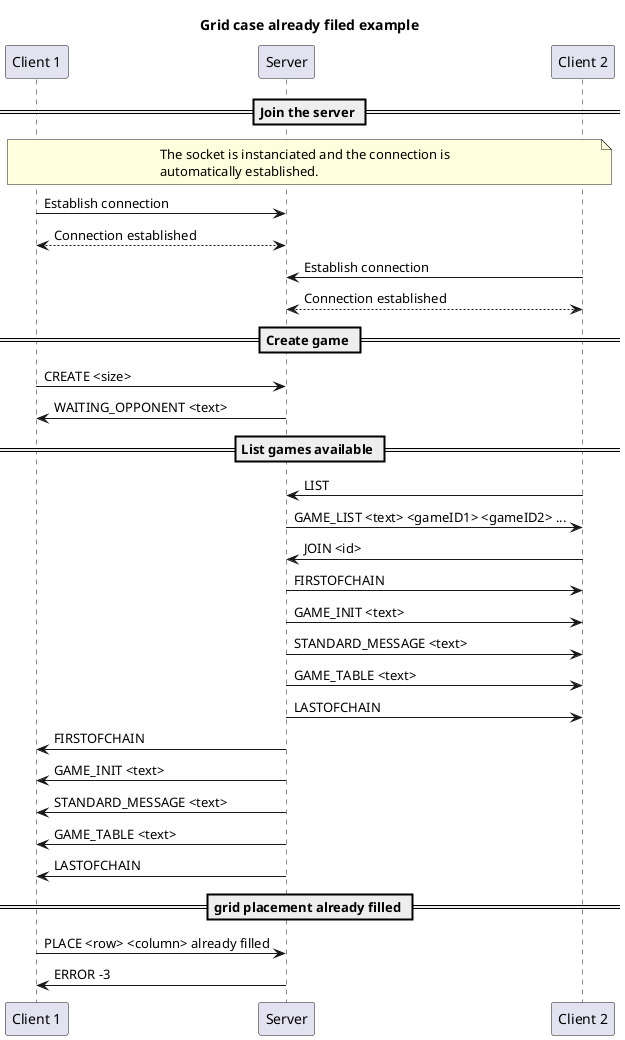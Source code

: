 @startuml

title "Grid case already filed example"

participant "Client 1" as c1
participant "Server" as s
participant "Client 2" as c2

== Join the server ==

note over c1, c2
The socket is instanciated and the connection is
automatically established.
end note

c1->s : Establish connection
c1<-->s : Connection established

c2->s : Establish connection
c2<-->s : Connection established


== Create game ==

c1->s: CREATE <size>
s->c1: WAITING_OPPONENT <text>

== List games available ==

c2->s: LIST
s->c2: GAME_LIST <text> <gameID1> <gameID2> ...

c2->s: JOIN <id>

s->c2: FIRSTOFCHAIN
s->c2: GAME_INIT <text>
s->c2: STANDARD_MESSAGE <text>
s->c2: GAME_TABLE <text>
s->c2: LASTOFCHAIN

s->c1: FIRSTOFCHAIN
s->c1: GAME_INIT <text>
s->c1: STANDARD_MESSAGE <text>
s->c1: GAME_TABLE <text>
s->c1: LASTOFCHAIN

== grid placement already filled ==
c1->s: PLACE <row> <column> already filled
s->c1: ERROR -3



@enduml
